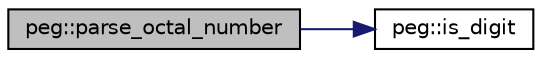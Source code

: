 digraph "peg::parse_octal_number"
{
 // LATEX_PDF_SIZE
  edge [fontname="Helvetica",fontsize="10",labelfontname="Helvetica",labelfontsize="10"];
  node [fontname="Helvetica",fontsize="10",shape=record];
  rankdir="LR";
  Node1 [label="peg::parse_octal_number",height=0.2,width=0.4,color="black", fillcolor="grey75", style="filled", fontcolor="black",tooltip=" "];
  Node1 -> Node2 [color="midnightblue",fontsize="10",style="solid"];
  Node2 [label="peg::is_digit",height=0.2,width=0.4,color="black", fillcolor="white", style="filled",URL="$namespacepeg.html#a4648e4724ec72e5e15f7eb5c2dae68fb",tooltip=" "];
}
